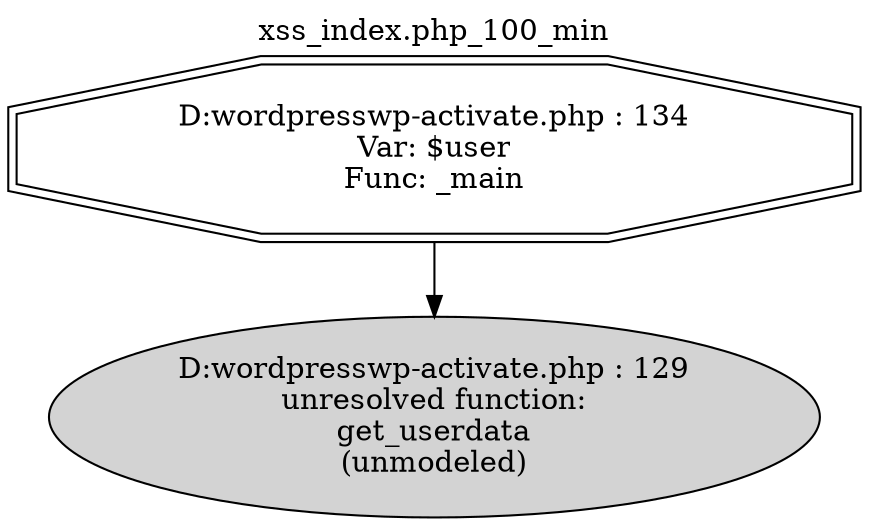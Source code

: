 digraph cfg {
  label="xss_index.php_100_min";
  labelloc=t;
  n1 [shape=doubleoctagon, label="D:\wordpress\wp-activate.php : 134\nVar: $user\nFunc: _main\n"];
  n2 [shape=ellipse, label="D:\wordpress\wp-activate.php : 129\nunresolved function:\nget_userdata\n(unmodeled)\n",style=filled];
  n1 -> n2;
}
